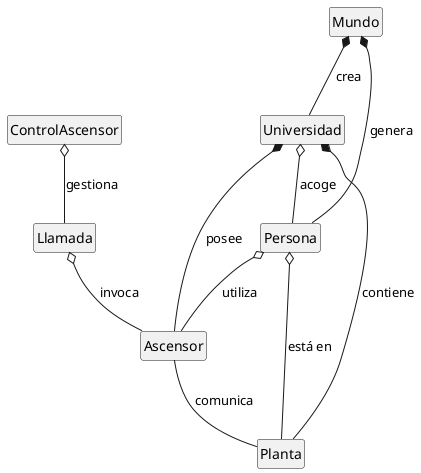 @startuml DdC_2Iteracion_2

hide circle
hide empty members

class Mundo{}
class Universidad{}
class Persona{}
class Ascensor{}
class Planta{}
class ControlAscensor{}
class Llamada{}

Mundo *-- Persona : genera
Mundo *-- Universidad : crea

Universidad *-- Planta : contiene
Universidad o-- Persona : acoge
Universidad *-- Ascensor : posee

Persona o-- Ascensor : utiliza
Ascensor -- Planta : comunica
Persona o-- Planta : está en

ControlAscensor o-- Llamada : gestiona
Llamada o-- Ascensor : invoca

@enduml
